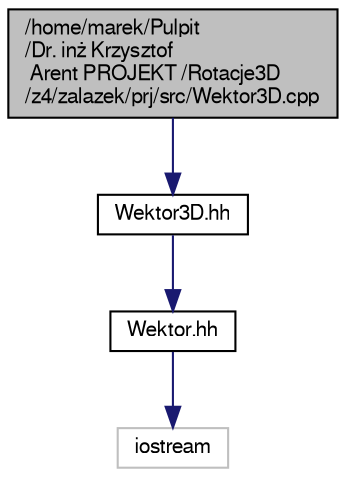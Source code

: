 digraph "/home/marek/Pulpit/Dr. inż Krzysztof Arent PROJEKT /Rotacje3D/z4/zalazek/prj/src/Wektor3D.cpp"
{
 // LATEX_PDF_SIZE
  edge [fontname="FreeSans",fontsize="10",labelfontname="FreeSans",labelfontsize="10"];
  node [fontname="FreeSans",fontsize="10",shape=record];
  Node1 [label="/home/marek/Pulpit\l/Dr. inż Krzysztof\l Arent PROJEKT /Rotacje3D\l/z4/zalazek/prj/src/Wektor3D.cpp",height=0.2,width=0.4,color="black", fillcolor="grey75", style="filled", fontcolor="black",tooltip=" "];
  Node1 -> Node2 [color="midnightblue",fontsize="10",style="solid",fontname="FreeSans"];
  Node2 [label="Wektor3D.hh",height=0.2,width=0.4,color="black", fillcolor="white", style="filled",URL="$a00014.html",tooltip="Plik zawiera ..."];
  Node2 -> Node3 [color="midnightblue",fontsize="10",style="solid",fontname="FreeSans"];
  Node3 [label="Wektor.hh",height=0.2,width=0.4,color="black", fillcolor="white", style="filled",URL="$a00011.html",tooltip="Ten plik powinien zawierać definicję szablonu Wektor<>"];
  Node3 -> Node4 [color="midnightblue",fontsize="10",style="solid",fontname="FreeSans"];
  Node4 [label="iostream",height=0.2,width=0.4,color="grey75", fillcolor="white", style="filled",tooltip=" "];
}
